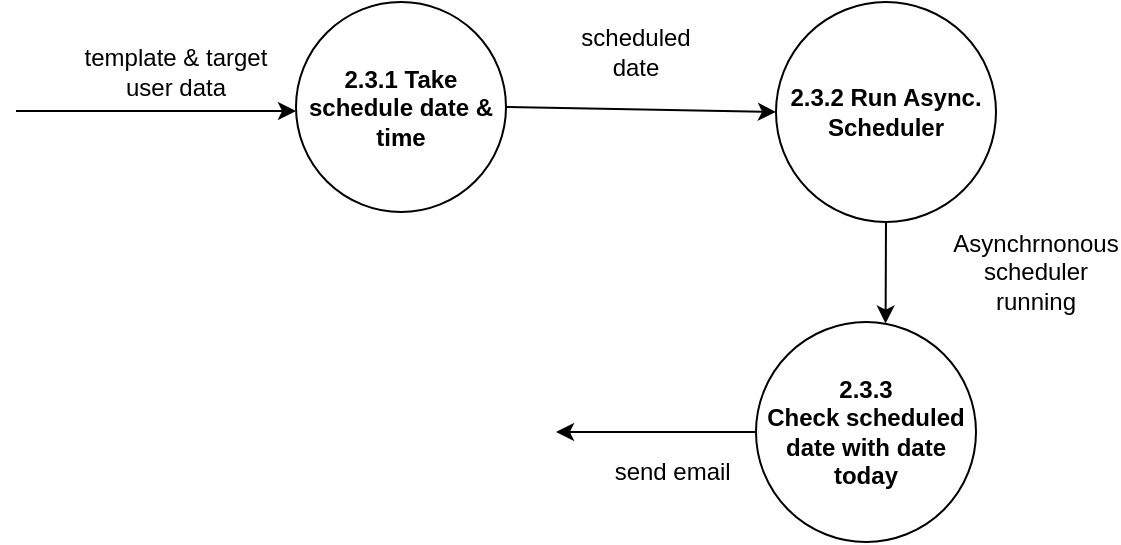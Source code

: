 <mxfile version="15.5.8" type="github">
  <diagram id="VWlvn-uSieDfxg0K5ib8" name="Page-1">
    <mxGraphModel dx="1019" dy="453" grid="1" gridSize="10" guides="1" tooltips="1" connect="1" arrows="1" fold="1" page="1" pageScale="1" pageWidth="850" pageHeight="1100" math="0" shadow="0">
      <root>
        <mxCell id="0" />
        <mxCell id="1" parent="0" />
        <mxCell id="hZBd1lbyZJ-XJKjYubNN-1" value="&lt;b&gt;2.3.1 Take schedule date &amp;amp; time&lt;/b&gt;" style="ellipse;whiteSpace=wrap;html=1;aspect=fixed;" vertex="1" parent="1">
          <mxGeometry x="320" y="160" width="105" height="105" as="geometry" />
        </mxCell>
        <mxCell id="hZBd1lbyZJ-XJKjYubNN-2" value="&lt;b&gt;2.3.2 Run Async. Scheduler&lt;/b&gt;" style="ellipse;whiteSpace=wrap;html=1;aspect=fixed;" vertex="1" parent="1">
          <mxGeometry x="560" y="160" width="110" height="110" as="geometry" />
        </mxCell>
        <mxCell id="hZBd1lbyZJ-XJKjYubNN-3" value="&lt;b&gt;2.3.3 &lt;br&gt;Check scheduled date with date today&lt;/b&gt;" style="ellipse;whiteSpace=wrap;html=1;aspect=fixed;" vertex="1" parent="1">
          <mxGeometry x="550" y="320" width="110" height="110" as="geometry" />
        </mxCell>
        <mxCell id="hZBd1lbyZJ-XJKjYubNN-4" value="" style="endArrow=classic;html=1;rounded=0;exitX=0;exitY=0.5;exitDx=0;exitDy=0;" edge="1" parent="1" source="hZBd1lbyZJ-XJKjYubNN-3">
          <mxGeometry width="50" height="50" relative="1" as="geometry">
            <mxPoint x="460" y="370" as="sourcePoint" />
            <mxPoint x="450" y="375" as="targetPoint" />
          </mxGeometry>
        </mxCell>
        <mxCell id="hZBd1lbyZJ-XJKjYubNN-5" value="" style="endArrow=classic;html=1;rounded=0;exitX=1;exitY=0.5;exitDx=0;exitDy=0;entryX=0;entryY=0.5;entryDx=0;entryDy=0;" edge="1" parent="1" source="hZBd1lbyZJ-XJKjYubNN-1" target="hZBd1lbyZJ-XJKjYubNN-2">
          <mxGeometry width="50" height="50" relative="1" as="geometry">
            <mxPoint x="450" y="180" as="sourcePoint" />
            <mxPoint x="500" y="130" as="targetPoint" />
          </mxGeometry>
        </mxCell>
        <mxCell id="hZBd1lbyZJ-XJKjYubNN-6" value="" style="endArrow=classic;html=1;rounded=0;" edge="1" parent="1">
          <mxGeometry width="50" height="50" relative="1" as="geometry">
            <mxPoint x="180" y="214.5" as="sourcePoint" />
            <mxPoint x="320" y="214.5" as="targetPoint" />
          </mxGeometry>
        </mxCell>
        <mxCell id="hZBd1lbyZJ-XJKjYubNN-7" value="" style="endArrow=classic;html=1;rounded=0;exitX=0.5;exitY=1;exitDx=0;exitDy=0;entryX=0.589;entryY=0.007;entryDx=0;entryDy=0;entryPerimeter=0;" edge="1" parent="1" source="hZBd1lbyZJ-XJKjYubNN-2" target="hZBd1lbyZJ-XJKjYubNN-3">
          <mxGeometry width="50" height="50" relative="1" as="geometry">
            <mxPoint x="520" y="330" as="sourcePoint" />
            <mxPoint x="598" y="321" as="targetPoint" />
          </mxGeometry>
        </mxCell>
        <mxCell id="hZBd1lbyZJ-XJKjYubNN-8" value="template &amp;amp; target user data" style="text;html=1;strokeColor=none;fillColor=none;align=center;verticalAlign=middle;whiteSpace=wrap;rounded=0;" vertex="1" parent="1">
          <mxGeometry x="210" y="180" width="100" height="30" as="geometry" />
        </mxCell>
        <mxCell id="hZBd1lbyZJ-XJKjYubNN-9" value="scheduled date" style="text;html=1;strokeColor=none;fillColor=none;align=center;verticalAlign=middle;whiteSpace=wrap;rounded=0;" vertex="1" parent="1">
          <mxGeometry x="450" y="160" width="80" height="50" as="geometry" />
        </mxCell>
        <mxCell id="hZBd1lbyZJ-XJKjYubNN-10" value="Asynchrnonous&lt;br&gt;scheduler running" style="text;html=1;strokeColor=none;fillColor=none;align=center;verticalAlign=middle;whiteSpace=wrap;rounded=0;" vertex="1" parent="1">
          <mxGeometry x="660" y="280" width="60" height="30" as="geometry" />
        </mxCell>
        <mxCell id="hZBd1lbyZJ-XJKjYubNN-11" value="send email&amp;nbsp;" style="text;html=1;strokeColor=none;fillColor=none;align=center;verticalAlign=middle;whiteSpace=wrap;rounded=0;" vertex="1" parent="1">
          <mxGeometry x="470" y="380" width="80" height="30" as="geometry" />
        </mxCell>
        <mxCell id="hZBd1lbyZJ-XJKjYubNN-14" style="edgeStyle=orthogonalEdgeStyle;rounded=0;orthogonalLoop=1;jettySize=auto;html=1;exitX=0.5;exitY=1;exitDx=0;exitDy=0;" edge="1" parent="1" source="hZBd1lbyZJ-XJKjYubNN-11" target="hZBd1lbyZJ-XJKjYubNN-11">
          <mxGeometry relative="1" as="geometry" />
        </mxCell>
      </root>
    </mxGraphModel>
  </diagram>
</mxfile>
